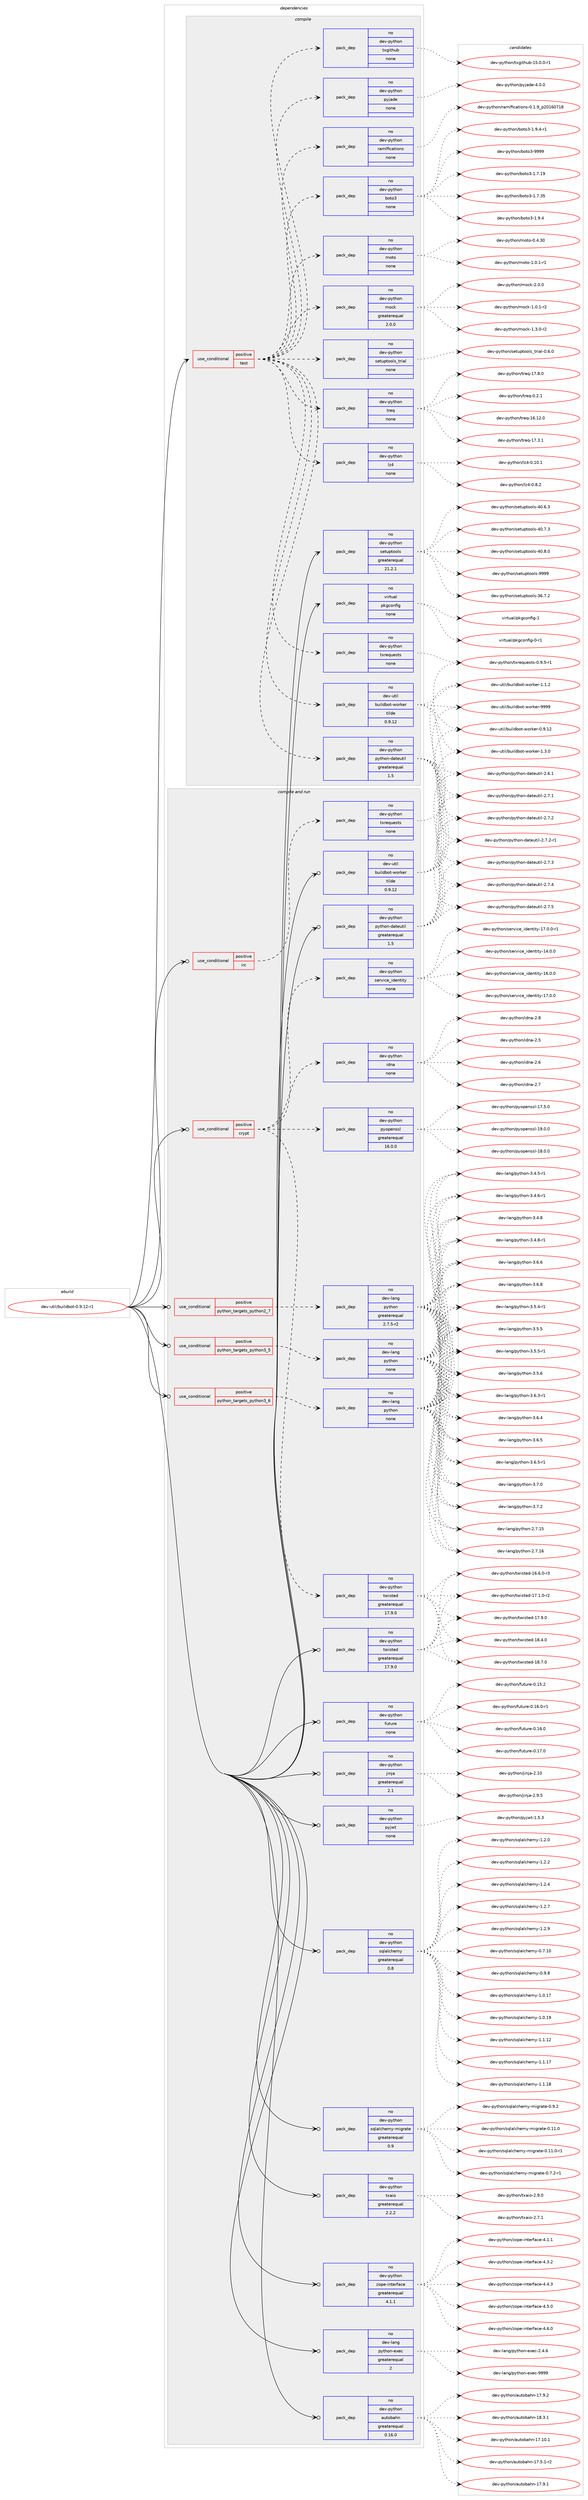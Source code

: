 digraph prolog {

# *************
# Graph options
# *************

newrank=true;
concentrate=true;
compound=true;
graph [rankdir=LR,fontname=Helvetica,fontsize=10,ranksep=1.5];#, ranksep=2.5, nodesep=0.2];
edge  [arrowhead=vee];
node  [fontname=Helvetica,fontsize=10];

# **********
# The ebuild
# **********

subgraph cluster_leftcol {
color=gray;
rank=same;
label=<<i>ebuild</i>>;
id [label="dev-util/buildbot-0.9.12-r1", color=red, width=4, href="../dev-util/buildbot-0.9.12-r1.svg"];
}

# ****************
# The dependencies
# ****************

subgraph cluster_midcol {
color=gray;
label=<<i>dependencies</i>>;
subgraph cluster_compile {
fillcolor="#eeeeee";
style=filled;
label=<<i>compile</i>>;
subgraph cond423229 {
dependency1541292 [label=<<TABLE BORDER="0" CELLBORDER="1" CELLSPACING="0" CELLPADDING="4"><TR><TD ROWSPAN="3" CELLPADDING="10">use_conditional</TD></TR><TR><TD>positive</TD></TR><TR><TD>test</TD></TR></TABLE>>, shape=none, color=red];
subgraph pack1094464 {
dependency1541293 [label=<<TABLE BORDER="0" CELLBORDER="1" CELLSPACING="0" CELLPADDING="4" WIDTH="220"><TR><TD ROWSPAN="6" CELLPADDING="30">pack_dep</TD></TR><TR><TD WIDTH="110">no</TD></TR><TR><TD>dev-python</TD></TR><TR><TD>python-dateutil</TD></TR><TR><TD>greaterequal</TD></TR><TR><TD>1.5</TD></TR></TABLE>>, shape=none, color=blue];
}
dependency1541292:e -> dependency1541293:w [weight=20,style="dashed",arrowhead="vee"];
subgraph pack1094465 {
dependency1541294 [label=<<TABLE BORDER="0" CELLBORDER="1" CELLSPACING="0" CELLPADDING="4" WIDTH="220"><TR><TD ROWSPAN="6" CELLPADDING="30">pack_dep</TD></TR><TR><TD WIDTH="110">no</TD></TR><TR><TD>dev-python</TD></TR><TR><TD>mock</TD></TR><TR><TD>greaterequal</TD></TR><TR><TD>2.0.0</TD></TR></TABLE>>, shape=none, color=blue];
}
dependency1541292:e -> dependency1541294:w [weight=20,style="dashed",arrowhead="vee"];
subgraph pack1094466 {
dependency1541295 [label=<<TABLE BORDER="0" CELLBORDER="1" CELLSPACING="0" CELLPADDING="4" WIDTH="220"><TR><TD ROWSPAN="6" CELLPADDING="30">pack_dep</TD></TR><TR><TD WIDTH="110">no</TD></TR><TR><TD>dev-python</TD></TR><TR><TD>moto</TD></TR><TR><TD>none</TD></TR><TR><TD></TD></TR></TABLE>>, shape=none, color=blue];
}
dependency1541292:e -> dependency1541295:w [weight=20,style="dashed",arrowhead="vee"];
subgraph pack1094467 {
dependency1541296 [label=<<TABLE BORDER="0" CELLBORDER="1" CELLSPACING="0" CELLPADDING="4" WIDTH="220"><TR><TD ROWSPAN="6" CELLPADDING="30">pack_dep</TD></TR><TR><TD WIDTH="110">no</TD></TR><TR><TD>dev-python</TD></TR><TR><TD>boto3</TD></TR><TR><TD>none</TD></TR><TR><TD></TD></TR></TABLE>>, shape=none, color=blue];
}
dependency1541292:e -> dependency1541296:w [weight=20,style="dashed",arrowhead="vee"];
subgraph pack1094468 {
dependency1541297 [label=<<TABLE BORDER="0" CELLBORDER="1" CELLSPACING="0" CELLPADDING="4" WIDTH="220"><TR><TD ROWSPAN="6" CELLPADDING="30">pack_dep</TD></TR><TR><TD WIDTH="110">no</TD></TR><TR><TD>dev-python</TD></TR><TR><TD>ramlfications</TD></TR><TR><TD>none</TD></TR><TR><TD></TD></TR></TABLE>>, shape=none, color=blue];
}
dependency1541292:e -> dependency1541297:w [weight=20,style="dashed",arrowhead="vee"];
subgraph pack1094469 {
dependency1541298 [label=<<TABLE BORDER="0" CELLBORDER="1" CELLSPACING="0" CELLPADDING="4" WIDTH="220"><TR><TD ROWSPAN="6" CELLPADDING="30">pack_dep</TD></TR><TR><TD WIDTH="110">no</TD></TR><TR><TD>dev-python</TD></TR><TR><TD>pyjade</TD></TR><TR><TD>none</TD></TR><TR><TD></TD></TR></TABLE>>, shape=none, color=blue];
}
dependency1541292:e -> dependency1541298:w [weight=20,style="dashed",arrowhead="vee"];
subgraph pack1094470 {
dependency1541299 [label=<<TABLE BORDER="0" CELLBORDER="1" CELLSPACING="0" CELLPADDING="4" WIDTH="220"><TR><TD ROWSPAN="6" CELLPADDING="30">pack_dep</TD></TR><TR><TD WIDTH="110">no</TD></TR><TR><TD>dev-python</TD></TR><TR><TD>txgithub</TD></TR><TR><TD>none</TD></TR><TR><TD></TD></TR></TABLE>>, shape=none, color=blue];
}
dependency1541292:e -> dependency1541299:w [weight=20,style="dashed",arrowhead="vee"];
subgraph pack1094471 {
dependency1541300 [label=<<TABLE BORDER="0" CELLBORDER="1" CELLSPACING="0" CELLPADDING="4" WIDTH="220"><TR><TD ROWSPAN="6" CELLPADDING="30">pack_dep</TD></TR><TR><TD WIDTH="110">no</TD></TR><TR><TD>dev-python</TD></TR><TR><TD>txrequests</TD></TR><TR><TD>none</TD></TR><TR><TD></TD></TR></TABLE>>, shape=none, color=blue];
}
dependency1541292:e -> dependency1541300:w [weight=20,style="dashed",arrowhead="vee"];
subgraph pack1094472 {
dependency1541301 [label=<<TABLE BORDER="0" CELLBORDER="1" CELLSPACING="0" CELLPADDING="4" WIDTH="220"><TR><TD ROWSPAN="6" CELLPADDING="30">pack_dep</TD></TR><TR><TD WIDTH="110">no</TD></TR><TR><TD>dev-python</TD></TR><TR><TD>lz4</TD></TR><TR><TD>none</TD></TR><TR><TD></TD></TR></TABLE>>, shape=none, color=blue];
}
dependency1541292:e -> dependency1541301:w [weight=20,style="dashed",arrowhead="vee"];
subgraph pack1094473 {
dependency1541302 [label=<<TABLE BORDER="0" CELLBORDER="1" CELLSPACING="0" CELLPADDING="4" WIDTH="220"><TR><TD ROWSPAN="6" CELLPADDING="30">pack_dep</TD></TR><TR><TD WIDTH="110">no</TD></TR><TR><TD>dev-python</TD></TR><TR><TD>treq</TD></TR><TR><TD>none</TD></TR><TR><TD></TD></TR></TABLE>>, shape=none, color=blue];
}
dependency1541292:e -> dependency1541302:w [weight=20,style="dashed",arrowhead="vee"];
subgraph pack1094474 {
dependency1541303 [label=<<TABLE BORDER="0" CELLBORDER="1" CELLSPACING="0" CELLPADDING="4" WIDTH="220"><TR><TD ROWSPAN="6" CELLPADDING="30">pack_dep</TD></TR><TR><TD WIDTH="110">no</TD></TR><TR><TD>dev-python</TD></TR><TR><TD>setuptools_trial</TD></TR><TR><TD>none</TD></TR><TR><TD></TD></TR></TABLE>>, shape=none, color=blue];
}
dependency1541292:e -> dependency1541303:w [weight=20,style="dashed",arrowhead="vee"];
subgraph pack1094475 {
dependency1541304 [label=<<TABLE BORDER="0" CELLBORDER="1" CELLSPACING="0" CELLPADDING="4" WIDTH="220"><TR><TD ROWSPAN="6" CELLPADDING="30">pack_dep</TD></TR><TR><TD WIDTH="110">no</TD></TR><TR><TD>dev-util</TD></TR><TR><TD>buildbot-worker</TD></TR><TR><TD>tilde</TD></TR><TR><TD>0.9.12</TD></TR></TABLE>>, shape=none, color=blue];
}
dependency1541292:e -> dependency1541304:w [weight=20,style="dashed",arrowhead="vee"];
}
id:e -> dependency1541292:w [weight=20,style="solid",arrowhead="vee"];
subgraph pack1094476 {
dependency1541305 [label=<<TABLE BORDER="0" CELLBORDER="1" CELLSPACING="0" CELLPADDING="4" WIDTH="220"><TR><TD ROWSPAN="6" CELLPADDING="30">pack_dep</TD></TR><TR><TD WIDTH="110">no</TD></TR><TR><TD>dev-python</TD></TR><TR><TD>setuptools</TD></TR><TR><TD>greaterequal</TD></TR><TR><TD>21.2.1</TD></TR></TABLE>>, shape=none, color=blue];
}
id:e -> dependency1541305:w [weight=20,style="solid",arrowhead="vee"];
subgraph pack1094477 {
dependency1541306 [label=<<TABLE BORDER="0" CELLBORDER="1" CELLSPACING="0" CELLPADDING="4" WIDTH="220"><TR><TD ROWSPAN="6" CELLPADDING="30">pack_dep</TD></TR><TR><TD WIDTH="110">no</TD></TR><TR><TD>virtual</TD></TR><TR><TD>pkgconfig</TD></TR><TR><TD>none</TD></TR><TR><TD></TD></TR></TABLE>>, shape=none, color=blue];
}
id:e -> dependency1541306:w [weight=20,style="solid",arrowhead="vee"];
}
subgraph cluster_compileandrun {
fillcolor="#eeeeee";
style=filled;
label=<<i>compile and run</i>>;
subgraph cond423230 {
dependency1541307 [label=<<TABLE BORDER="0" CELLBORDER="1" CELLSPACING="0" CELLPADDING="4"><TR><TD ROWSPAN="3" CELLPADDING="10">use_conditional</TD></TR><TR><TD>positive</TD></TR><TR><TD>crypt</TD></TR></TABLE>>, shape=none, color=red];
subgraph pack1094478 {
dependency1541308 [label=<<TABLE BORDER="0" CELLBORDER="1" CELLSPACING="0" CELLPADDING="4" WIDTH="220"><TR><TD ROWSPAN="6" CELLPADDING="30">pack_dep</TD></TR><TR><TD WIDTH="110">no</TD></TR><TR><TD>dev-python</TD></TR><TR><TD>twisted</TD></TR><TR><TD>greaterequal</TD></TR><TR><TD>17.9.0</TD></TR></TABLE>>, shape=none, color=blue];
}
dependency1541307:e -> dependency1541308:w [weight=20,style="dashed",arrowhead="vee"];
subgraph pack1094479 {
dependency1541309 [label=<<TABLE BORDER="0" CELLBORDER="1" CELLSPACING="0" CELLPADDING="4" WIDTH="220"><TR><TD ROWSPAN="6" CELLPADDING="30">pack_dep</TD></TR><TR><TD WIDTH="110">no</TD></TR><TR><TD>dev-python</TD></TR><TR><TD>pyopenssl</TD></TR><TR><TD>greaterequal</TD></TR><TR><TD>16.0.0</TD></TR></TABLE>>, shape=none, color=blue];
}
dependency1541307:e -> dependency1541309:w [weight=20,style="dashed",arrowhead="vee"];
subgraph pack1094480 {
dependency1541310 [label=<<TABLE BORDER="0" CELLBORDER="1" CELLSPACING="0" CELLPADDING="4" WIDTH="220"><TR><TD ROWSPAN="6" CELLPADDING="30">pack_dep</TD></TR><TR><TD WIDTH="110">no</TD></TR><TR><TD>dev-python</TD></TR><TR><TD>idna</TD></TR><TR><TD>none</TD></TR><TR><TD></TD></TR></TABLE>>, shape=none, color=blue];
}
dependency1541307:e -> dependency1541310:w [weight=20,style="dashed",arrowhead="vee"];
subgraph pack1094481 {
dependency1541311 [label=<<TABLE BORDER="0" CELLBORDER="1" CELLSPACING="0" CELLPADDING="4" WIDTH="220"><TR><TD ROWSPAN="6" CELLPADDING="30">pack_dep</TD></TR><TR><TD WIDTH="110">no</TD></TR><TR><TD>dev-python</TD></TR><TR><TD>service_identity</TD></TR><TR><TD>none</TD></TR><TR><TD></TD></TR></TABLE>>, shape=none, color=blue];
}
dependency1541307:e -> dependency1541311:w [weight=20,style="dashed",arrowhead="vee"];
}
id:e -> dependency1541307:w [weight=20,style="solid",arrowhead="odotvee"];
subgraph cond423231 {
dependency1541312 [label=<<TABLE BORDER="0" CELLBORDER="1" CELLSPACING="0" CELLPADDING="4"><TR><TD ROWSPAN="3" CELLPADDING="10">use_conditional</TD></TR><TR><TD>positive</TD></TR><TR><TD>irc</TD></TR></TABLE>>, shape=none, color=red];
subgraph pack1094482 {
dependency1541313 [label=<<TABLE BORDER="0" CELLBORDER="1" CELLSPACING="0" CELLPADDING="4" WIDTH="220"><TR><TD ROWSPAN="6" CELLPADDING="30">pack_dep</TD></TR><TR><TD WIDTH="110">no</TD></TR><TR><TD>dev-python</TD></TR><TR><TD>txrequests</TD></TR><TR><TD>none</TD></TR><TR><TD></TD></TR></TABLE>>, shape=none, color=blue];
}
dependency1541312:e -> dependency1541313:w [weight=20,style="dashed",arrowhead="vee"];
}
id:e -> dependency1541312:w [weight=20,style="solid",arrowhead="odotvee"];
subgraph cond423232 {
dependency1541314 [label=<<TABLE BORDER="0" CELLBORDER="1" CELLSPACING="0" CELLPADDING="4"><TR><TD ROWSPAN="3" CELLPADDING="10">use_conditional</TD></TR><TR><TD>positive</TD></TR><TR><TD>python_targets_python2_7</TD></TR></TABLE>>, shape=none, color=red];
subgraph pack1094483 {
dependency1541315 [label=<<TABLE BORDER="0" CELLBORDER="1" CELLSPACING="0" CELLPADDING="4" WIDTH="220"><TR><TD ROWSPAN="6" CELLPADDING="30">pack_dep</TD></TR><TR><TD WIDTH="110">no</TD></TR><TR><TD>dev-lang</TD></TR><TR><TD>python</TD></TR><TR><TD>greaterequal</TD></TR><TR><TD>2.7.5-r2</TD></TR></TABLE>>, shape=none, color=blue];
}
dependency1541314:e -> dependency1541315:w [weight=20,style="dashed",arrowhead="vee"];
}
id:e -> dependency1541314:w [weight=20,style="solid",arrowhead="odotvee"];
subgraph cond423233 {
dependency1541316 [label=<<TABLE BORDER="0" CELLBORDER="1" CELLSPACING="0" CELLPADDING="4"><TR><TD ROWSPAN="3" CELLPADDING="10">use_conditional</TD></TR><TR><TD>positive</TD></TR><TR><TD>python_targets_python3_5</TD></TR></TABLE>>, shape=none, color=red];
subgraph pack1094484 {
dependency1541317 [label=<<TABLE BORDER="0" CELLBORDER="1" CELLSPACING="0" CELLPADDING="4" WIDTH="220"><TR><TD ROWSPAN="6" CELLPADDING="30">pack_dep</TD></TR><TR><TD WIDTH="110">no</TD></TR><TR><TD>dev-lang</TD></TR><TR><TD>python</TD></TR><TR><TD>none</TD></TR><TR><TD></TD></TR></TABLE>>, shape=none, color=blue];
}
dependency1541316:e -> dependency1541317:w [weight=20,style="dashed",arrowhead="vee"];
}
id:e -> dependency1541316:w [weight=20,style="solid",arrowhead="odotvee"];
subgraph cond423234 {
dependency1541318 [label=<<TABLE BORDER="0" CELLBORDER="1" CELLSPACING="0" CELLPADDING="4"><TR><TD ROWSPAN="3" CELLPADDING="10">use_conditional</TD></TR><TR><TD>positive</TD></TR><TR><TD>python_targets_python3_6</TD></TR></TABLE>>, shape=none, color=red];
subgraph pack1094485 {
dependency1541319 [label=<<TABLE BORDER="0" CELLBORDER="1" CELLSPACING="0" CELLPADDING="4" WIDTH="220"><TR><TD ROWSPAN="6" CELLPADDING="30">pack_dep</TD></TR><TR><TD WIDTH="110">no</TD></TR><TR><TD>dev-lang</TD></TR><TR><TD>python</TD></TR><TR><TD>none</TD></TR><TR><TD></TD></TR></TABLE>>, shape=none, color=blue];
}
dependency1541318:e -> dependency1541319:w [weight=20,style="dashed",arrowhead="vee"];
}
id:e -> dependency1541318:w [weight=20,style="solid",arrowhead="odotvee"];
subgraph pack1094486 {
dependency1541320 [label=<<TABLE BORDER="0" CELLBORDER="1" CELLSPACING="0" CELLPADDING="4" WIDTH="220"><TR><TD ROWSPAN="6" CELLPADDING="30">pack_dep</TD></TR><TR><TD WIDTH="110">no</TD></TR><TR><TD>dev-lang</TD></TR><TR><TD>python-exec</TD></TR><TR><TD>greaterequal</TD></TR><TR><TD>2</TD></TR></TABLE>>, shape=none, color=blue];
}
id:e -> dependency1541320:w [weight=20,style="solid",arrowhead="odotvee"];
subgraph pack1094487 {
dependency1541321 [label=<<TABLE BORDER="0" CELLBORDER="1" CELLSPACING="0" CELLPADDING="4" WIDTH="220"><TR><TD ROWSPAN="6" CELLPADDING="30">pack_dep</TD></TR><TR><TD WIDTH="110">no</TD></TR><TR><TD>dev-python</TD></TR><TR><TD>autobahn</TD></TR><TR><TD>greaterequal</TD></TR><TR><TD>0.16.0</TD></TR></TABLE>>, shape=none, color=blue];
}
id:e -> dependency1541321:w [weight=20,style="solid",arrowhead="odotvee"];
subgraph pack1094488 {
dependency1541322 [label=<<TABLE BORDER="0" CELLBORDER="1" CELLSPACING="0" CELLPADDING="4" WIDTH="220"><TR><TD ROWSPAN="6" CELLPADDING="30">pack_dep</TD></TR><TR><TD WIDTH="110">no</TD></TR><TR><TD>dev-python</TD></TR><TR><TD>future</TD></TR><TR><TD>none</TD></TR><TR><TD></TD></TR></TABLE>>, shape=none, color=blue];
}
id:e -> dependency1541322:w [weight=20,style="solid",arrowhead="odotvee"];
subgraph pack1094489 {
dependency1541323 [label=<<TABLE BORDER="0" CELLBORDER="1" CELLSPACING="0" CELLPADDING="4" WIDTH="220"><TR><TD ROWSPAN="6" CELLPADDING="30">pack_dep</TD></TR><TR><TD WIDTH="110">no</TD></TR><TR><TD>dev-python</TD></TR><TR><TD>jinja</TD></TR><TR><TD>greaterequal</TD></TR><TR><TD>2.1</TD></TR></TABLE>>, shape=none, color=blue];
}
id:e -> dependency1541323:w [weight=20,style="solid",arrowhead="odotvee"];
subgraph pack1094490 {
dependency1541324 [label=<<TABLE BORDER="0" CELLBORDER="1" CELLSPACING="0" CELLPADDING="4" WIDTH="220"><TR><TD ROWSPAN="6" CELLPADDING="30">pack_dep</TD></TR><TR><TD WIDTH="110">no</TD></TR><TR><TD>dev-python</TD></TR><TR><TD>pyjwt</TD></TR><TR><TD>none</TD></TR><TR><TD></TD></TR></TABLE>>, shape=none, color=blue];
}
id:e -> dependency1541324:w [weight=20,style="solid",arrowhead="odotvee"];
subgraph pack1094491 {
dependency1541325 [label=<<TABLE BORDER="0" CELLBORDER="1" CELLSPACING="0" CELLPADDING="4" WIDTH="220"><TR><TD ROWSPAN="6" CELLPADDING="30">pack_dep</TD></TR><TR><TD WIDTH="110">no</TD></TR><TR><TD>dev-python</TD></TR><TR><TD>python-dateutil</TD></TR><TR><TD>greaterequal</TD></TR><TR><TD>1.5</TD></TR></TABLE>>, shape=none, color=blue];
}
id:e -> dependency1541325:w [weight=20,style="solid",arrowhead="odotvee"];
subgraph pack1094492 {
dependency1541326 [label=<<TABLE BORDER="0" CELLBORDER="1" CELLSPACING="0" CELLPADDING="4" WIDTH="220"><TR><TD ROWSPAN="6" CELLPADDING="30">pack_dep</TD></TR><TR><TD WIDTH="110">no</TD></TR><TR><TD>dev-python</TD></TR><TR><TD>sqlalchemy</TD></TR><TR><TD>greaterequal</TD></TR><TR><TD>0.8</TD></TR></TABLE>>, shape=none, color=blue];
}
id:e -> dependency1541326:w [weight=20,style="solid",arrowhead="odotvee"];
subgraph pack1094493 {
dependency1541327 [label=<<TABLE BORDER="0" CELLBORDER="1" CELLSPACING="0" CELLPADDING="4" WIDTH="220"><TR><TD ROWSPAN="6" CELLPADDING="30">pack_dep</TD></TR><TR><TD WIDTH="110">no</TD></TR><TR><TD>dev-python</TD></TR><TR><TD>sqlalchemy-migrate</TD></TR><TR><TD>greaterequal</TD></TR><TR><TD>0.9</TD></TR></TABLE>>, shape=none, color=blue];
}
id:e -> dependency1541327:w [weight=20,style="solid",arrowhead="odotvee"];
subgraph pack1094494 {
dependency1541328 [label=<<TABLE BORDER="0" CELLBORDER="1" CELLSPACING="0" CELLPADDING="4" WIDTH="220"><TR><TD ROWSPAN="6" CELLPADDING="30">pack_dep</TD></TR><TR><TD WIDTH="110">no</TD></TR><TR><TD>dev-python</TD></TR><TR><TD>twisted</TD></TR><TR><TD>greaterequal</TD></TR><TR><TD>17.9.0</TD></TR></TABLE>>, shape=none, color=blue];
}
id:e -> dependency1541328:w [weight=20,style="solid",arrowhead="odotvee"];
subgraph pack1094495 {
dependency1541329 [label=<<TABLE BORDER="0" CELLBORDER="1" CELLSPACING="0" CELLPADDING="4" WIDTH="220"><TR><TD ROWSPAN="6" CELLPADDING="30">pack_dep</TD></TR><TR><TD WIDTH="110">no</TD></TR><TR><TD>dev-python</TD></TR><TR><TD>txaio</TD></TR><TR><TD>greaterequal</TD></TR><TR><TD>2.2.2</TD></TR></TABLE>>, shape=none, color=blue];
}
id:e -> dependency1541329:w [weight=20,style="solid",arrowhead="odotvee"];
subgraph pack1094496 {
dependency1541330 [label=<<TABLE BORDER="0" CELLBORDER="1" CELLSPACING="0" CELLPADDING="4" WIDTH="220"><TR><TD ROWSPAN="6" CELLPADDING="30">pack_dep</TD></TR><TR><TD WIDTH="110">no</TD></TR><TR><TD>dev-python</TD></TR><TR><TD>zope-interface</TD></TR><TR><TD>greaterequal</TD></TR><TR><TD>4.1.1</TD></TR></TABLE>>, shape=none, color=blue];
}
id:e -> dependency1541330:w [weight=20,style="solid",arrowhead="odotvee"];
subgraph pack1094497 {
dependency1541331 [label=<<TABLE BORDER="0" CELLBORDER="1" CELLSPACING="0" CELLPADDING="4" WIDTH="220"><TR><TD ROWSPAN="6" CELLPADDING="30">pack_dep</TD></TR><TR><TD WIDTH="110">no</TD></TR><TR><TD>dev-util</TD></TR><TR><TD>buildbot-worker</TD></TR><TR><TD>tilde</TD></TR><TR><TD>0.9.12</TD></TR></TABLE>>, shape=none, color=blue];
}
id:e -> dependency1541331:w [weight=20,style="solid",arrowhead="odotvee"];
}
subgraph cluster_run {
fillcolor="#eeeeee";
style=filled;
label=<<i>run</i>>;
}
}

# **************
# The candidates
# **************

subgraph cluster_choices {
rank=same;
color=gray;
label=<<i>candidates</i>>;

subgraph choice1094464 {
color=black;
nodesep=1;
choice10010111845112121116104111110471121211161041111104510097116101117116105108455046544649 [label="dev-python/python-dateutil-2.6.1", color=red, width=4,href="../dev-python/python-dateutil-2.6.1.svg"];
choice10010111845112121116104111110471121211161041111104510097116101117116105108455046554649 [label="dev-python/python-dateutil-2.7.1", color=red, width=4,href="../dev-python/python-dateutil-2.7.1.svg"];
choice10010111845112121116104111110471121211161041111104510097116101117116105108455046554650 [label="dev-python/python-dateutil-2.7.2", color=red, width=4,href="../dev-python/python-dateutil-2.7.2.svg"];
choice100101118451121211161041111104711212111610411111045100971161011171161051084550465546504511449 [label="dev-python/python-dateutil-2.7.2-r1", color=red, width=4,href="../dev-python/python-dateutil-2.7.2-r1.svg"];
choice10010111845112121116104111110471121211161041111104510097116101117116105108455046554651 [label="dev-python/python-dateutil-2.7.3", color=red, width=4,href="../dev-python/python-dateutil-2.7.3.svg"];
choice10010111845112121116104111110471121211161041111104510097116101117116105108455046554652 [label="dev-python/python-dateutil-2.7.4", color=red, width=4,href="../dev-python/python-dateutil-2.7.4.svg"];
choice10010111845112121116104111110471121211161041111104510097116101117116105108455046554653 [label="dev-python/python-dateutil-2.7.5", color=red, width=4,href="../dev-python/python-dateutil-2.7.5.svg"];
dependency1541293:e -> choice10010111845112121116104111110471121211161041111104510097116101117116105108455046544649:w [style=dotted,weight="100"];
dependency1541293:e -> choice10010111845112121116104111110471121211161041111104510097116101117116105108455046554649:w [style=dotted,weight="100"];
dependency1541293:e -> choice10010111845112121116104111110471121211161041111104510097116101117116105108455046554650:w [style=dotted,weight="100"];
dependency1541293:e -> choice100101118451121211161041111104711212111610411111045100971161011171161051084550465546504511449:w [style=dotted,weight="100"];
dependency1541293:e -> choice10010111845112121116104111110471121211161041111104510097116101117116105108455046554651:w [style=dotted,weight="100"];
dependency1541293:e -> choice10010111845112121116104111110471121211161041111104510097116101117116105108455046554652:w [style=dotted,weight="100"];
dependency1541293:e -> choice10010111845112121116104111110471121211161041111104510097116101117116105108455046554653:w [style=dotted,weight="100"];
}
subgraph choice1094465 {
color=black;
nodesep=1;
choice1001011184511212111610411111047109111991074549464846494511450 [label="dev-python/mock-1.0.1-r2", color=red, width=4,href="../dev-python/mock-1.0.1-r2.svg"];
choice1001011184511212111610411111047109111991074549465146484511450 [label="dev-python/mock-1.3.0-r2", color=red, width=4,href="../dev-python/mock-1.3.0-r2.svg"];
choice100101118451121211161041111104710911199107455046484648 [label="dev-python/mock-2.0.0", color=red, width=4,href="../dev-python/mock-2.0.0.svg"];
dependency1541294:e -> choice1001011184511212111610411111047109111991074549464846494511450:w [style=dotted,weight="100"];
dependency1541294:e -> choice1001011184511212111610411111047109111991074549465146484511450:w [style=dotted,weight="100"];
dependency1541294:e -> choice100101118451121211161041111104710911199107455046484648:w [style=dotted,weight="100"];
}
subgraph choice1094466 {
color=black;
nodesep=1;
choice100101118451121211161041111104710911111611145484652465148 [label="dev-python/moto-0.4.30", color=red, width=4,href="../dev-python/moto-0.4.30.svg"];
choice10010111845112121116104111110471091111161114549464846494511449 [label="dev-python/moto-1.0.1-r1", color=red, width=4,href="../dev-python/moto-1.0.1-r1.svg"];
dependency1541295:e -> choice100101118451121211161041111104710911111611145484652465148:w [style=dotted,weight="100"];
dependency1541295:e -> choice10010111845112121116104111110471091111161114549464846494511449:w [style=dotted,weight="100"];
}
subgraph choice1094467 {
color=black;
nodesep=1;
choice1001011184511212111610411111047981111161115145494655464957 [label="dev-python/boto3-1.7.19", color=red, width=4,href="../dev-python/boto3-1.7.19.svg"];
choice1001011184511212111610411111047981111161115145494655465153 [label="dev-python/boto3-1.7.35", color=red, width=4,href="../dev-python/boto3-1.7.35.svg"];
choice10010111845112121116104111110479811111611151454946574652 [label="dev-python/boto3-1.9.4", color=red, width=4,href="../dev-python/boto3-1.9.4.svg"];
choice100101118451121211161041111104798111116111514549465746524511449 [label="dev-python/boto3-1.9.4-r1", color=red, width=4,href="../dev-python/boto3-1.9.4-r1.svg"];
choice100101118451121211161041111104798111116111514557575757 [label="dev-python/boto3-9999", color=red, width=4,href="../dev-python/boto3-9999.svg"];
dependency1541296:e -> choice1001011184511212111610411111047981111161115145494655464957:w [style=dotted,weight="100"];
dependency1541296:e -> choice1001011184511212111610411111047981111161115145494655465153:w [style=dotted,weight="100"];
dependency1541296:e -> choice10010111845112121116104111110479811111611151454946574652:w [style=dotted,weight="100"];
dependency1541296:e -> choice100101118451121211161041111104798111116111514549465746524511449:w [style=dotted,weight="100"];
dependency1541296:e -> choice100101118451121211161041111104798111116111514557575757:w [style=dotted,weight="100"];
}
subgraph choice1094468 {
color=black;
nodesep=1;
choice1001011184511212111610411111047114971091081021059997116105111110115454846494657951125048495448554956 [label="dev-python/ramlfications-0.1.9_p20160718", color=red, width=4,href="../dev-python/ramlfications-0.1.9_p20160718.svg"];
dependency1541297:e -> choice1001011184511212111610411111047114971091081021059997116105111110115454846494657951125048495448554956:w [style=dotted,weight="100"];
}
subgraph choice1094469 {
color=black;
nodesep=1;
choice100101118451121211161041111104711212110697100101455246484648 [label="dev-python/pyjade-4.0.0", color=red, width=4,href="../dev-python/pyjade-4.0.0.svg"];
dependency1541298:e -> choice100101118451121211161041111104711212110697100101455246484648:w [style=dotted,weight="100"];
}
subgraph choice1094470 {
color=black;
nodesep=1;
choice100101118451121211161041111104711612010310511610411798454953464846484511449 [label="dev-python/txgithub-15.0.0-r1", color=red, width=4,href="../dev-python/txgithub-15.0.0-r1.svg"];
dependency1541299:e -> choice100101118451121211161041111104711612010310511610411798454953464846484511449:w [style=dotted,weight="100"];
}
subgraph choice1094471 {
color=black;
nodesep=1;
choice10010111845112121116104111110471161201141011131171011151161154548465746534511449 [label="dev-python/txrequests-0.9.5-r1", color=red, width=4,href="../dev-python/txrequests-0.9.5-r1.svg"];
dependency1541300:e -> choice10010111845112121116104111110471161201141011131171011151161154548465746534511449:w [style=dotted,weight="100"];
}
subgraph choice1094472 {
color=black;
nodesep=1;
choice10010111845112121116104111110471081225245484649484649 [label="dev-python/lz4-0.10.1", color=red, width=4,href="../dev-python/lz4-0.10.1.svg"];
choice100101118451121211161041111104710812252454846564650 [label="dev-python/lz4-0.8.2", color=red, width=4,href="../dev-python/lz4-0.8.2.svg"];
dependency1541301:e -> choice10010111845112121116104111110471081225245484649484649:w [style=dotted,weight="100"];
dependency1541301:e -> choice100101118451121211161041111104710812252454846564650:w [style=dotted,weight="100"];
}
subgraph choice1094473 {
color=black;
nodesep=1;
choice1001011184511212111610411111047116114101113454846504649 [label="dev-python/treq-0.2.1", color=red, width=4,href="../dev-python/treq-0.2.1.svg"];
choice10010111845112121116104111110471161141011134549544649504648 [label="dev-python/treq-16.12.0", color=red, width=4,href="../dev-python/treq-16.12.0.svg"];
choice100101118451121211161041111104711611410111345495546514649 [label="dev-python/treq-17.3.1", color=red, width=4,href="../dev-python/treq-17.3.1.svg"];
choice100101118451121211161041111104711611410111345495546564648 [label="dev-python/treq-17.8.0", color=red, width=4,href="../dev-python/treq-17.8.0.svg"];
dependency1541302:e -> choice1001011184511212111610411111047116114101113454846504649:w [style=dotted,weight="100"];
dependency1541302:e -> choice10010111845112121116104111110471161141011134549544649504648:w [style=dotted,weight="100"];
dependency1541302:e -> choice100101118451121211161041111104711611410111345495546514649:w [style=dotted,weight="100"];
dependency1541302:e -> choice100101118451121211161041111104711611410111345495546564648:w [style=dotted,weight="100"];
}
subgraph choice1094474 {
color=black;
nodesep=1;
choice10010111845112121116104111110471151011161171121161111111081159511611410597108454846544648 [label="dev-python/setuptools_trial-0.6.0", color=red, width=4,href="../dev-python/setuptools_trial-0.6.0.svg"];
dependency1541303:e -> choice10010111845112121116104111110471151011161171121161111111081159511611410597108454846544648:w [style=dotted,weight="100"];
}
subgraph choice1094475 {
color=black;
nodesep=1;
choice100101118451171161051084798117105108100981111164511911111410710111445484657464950 [label="dev-util/buildbot-worker-0.9.12", color=red, width=4,href="../dev-util/buildbot-worker-0.9.12.svg"];
choice1001011184511711610510847981171051081009811111645119111114107101114454946494650 [label="dev-util/buildbot-worker-1.1.2", color=red, width=4,href="../dev-util/buildbot-worker-1.1.2.svg"];
choice1001011184511711610510847981171051081009811111645119111114107101114454946514648 [label="dev-util/buildbot-worker-1.3.0", color=red, width=4,href="../dev-util/buildbot-worker-1.3.0.svg"];
choice10010111845117116105108479811710510810098111116451191111141071011144557575757 [label="dev-util/buildbot-worker-9999", color=red, width=4,href="../dev-util/buildbot-worker-9999.svg"];
dependency1541304:e -> choice100101118451171161051084798117105108100981111164511911111410710111445484657464950:w [style=dotted,weight="100"];
dependency1541304:e -> choice1001011184511711610510847981171051081009811111645119111114107101114454946494650:w [style=dotted,weight="100"];
dependency1541304:e -> choice1001011184511711610510847981171051081009811111645119111114107101114454946514648:w [style=dotted,weight="100"];
dependency1541304:e -> choice10010111845117116105108479811710510810098111116451191111141071011144557575757:w [style=dotted,weight="100"];
}
subgraph choice1094476 {
color=black;
nodesep=1;
choice100101118451121211161041111104711510111611711211611111110811545515446554650 [label="dev-python/setuptools-36.7.2", color=red, width=4,href="../dev-python/setuptools-36.7.2.svg"];
choice100101118451121211161041111104711510111611711211611111110811545524846544651 [label="dev-python/setuptools-40.6.3", color=red, width=4,href="../dev-python/setuptools-40.6.3.svg"];
choice100101118451121211161041111104711510111611711211611111110811545524846554651 [label="dev-python/setuptools-40.7.3", color=red, width=4,href="../dev-python/setuptools-40.7.3.svg"];
choice100101118451121211161041111104711510111611711211611111110811545524846564648 [label="dev-python/setuptools-40.8.0", color=red, width=4,href="../dev-python/setuptools-40.8.0.svg"];
choice10010111845112121116104111110471151011161171121161111111081154557575757 [label="dev-python/setuptools-9999", color=red, width=4,href="../dev-python/setuptools-9999.svg"];
dependency1541305:e -> choice100101118451121211161041111104711510111611711211611111110811545515446554650:w [style=dotted,weight="100"];
dependency1541305:e -> choice100101118451121211161041111104711510111611711211611111110811545524846544651:w [style=dotted,weight="100"];
dependency1541305:e -> choice100101118451121211161041111104711510111611711211611111110811545524846554651:w [style=dotted,weight="100"];
dependency1541305:e -> choice100101118451121211161041111104711510111611711211611111110811545524846564648:w [style=dotted,weight="100"];
dependency1541305:e -> choice10010111845112121116104111110471151011161171121161111111081154557575757:w [style=dotted,weight="100"];
}
subgraph choice1094477 {
color=black;
nodesep=1;
choice11810511411611797108471121071039911111010210510345484511449 [label="virtual/pkgconfig-0-r1", color=red, width=4,href="../virtual/pkgconfig-0-r1.svg"];
choice1181051141161179710847112107103991111101021051034549 [label="virtual/pkgconfig-1", color=red, width=4,href="../virtual/pkgconfig-1.svg"];
dependency1541306:e -> choice11810511411611797108471121071039911111010210510345484511449:w [style=dotted,weight="100"];
dependency1541306:e -> choice1181051141161179710847112107103991111101021051034549:w [style=dotted,weight="100"];
}
subgraph choice1094478 {
color=black;
nodesep=1;
choice1001011184511212111610411111047116119105115116101100454954465446484511451 [label="dev-python/twisted-16.6.0-r3", color=red, width=4,href="../dev-python/twisted-16.6.0-r3.svg"];
choice1001011184511212111610411111047116119105115116101100454955464946484511450 [label="dev-python/twisted-17.1.0-r2", color=red, width=4,href="../dev-python/twisted-17.1.0-r2.svg"];
choice100101118451121211161041111104711611910511511610110045495546574648 [label="dev-python/twisted-17.9.0", color=red, width=4,href="../dev-python/twisted-17.9.0.svg"];
choice100101118451121211161041111104711611910511511610110045495646524648 [label="dev-python/twisted-18.4.0", color=red, width=4,href="../dev-python/twisted-18.4.0.svg"];
choice100101118451121211161041111104711611910511511610110045495646554648 [label="dev-python/twisted-18.7.0", color=red, width=4,href="../dev-python/twisted-18.7.0.svg"];
dependency1541308:e -> choice1001011184511212111610411111047116119105115116101100454954465446484511451:w [style=dotted,weight="100"];
dependency1541308:e -> choice1001011184511212111610411111047116119105115116101100454955464946484511450:w [style=dotted,weight="100"];
dependency1541308:e -> choice100101118451121211161041111104711611910511511610110045495546574648:w [style=dotted,weight="100"];
dependency1541308:e -> choice100101118451121211161041111104711611910511511610110045495646524648:w [style=dotted,weight="100"];
dependency1541308:e -> choice100101118451121211161041111104711611910511511610110045495646554648:w [style=dotted,weight="100"];
}
subgraph choice1094479 {
color=black;
nodesep=1;
choice100101118451121211161041111104711212111111210111011511510845495546534648 [label="dev-python/pyopenssl-17.5.0", color=red, width=4,href="../dev-python/pyopenssl-17.5.0.svg"];
choice100101118451121211161041111104711212111111210111011511510845495646484648 [label="dev-python/pyopenssl-18.0.0", color=red, width=4,href="../dev-python/pyopenssl-18.0.0.svg"];
choice100101118451121211161041111104711212111111210111011511510845495746484648 [label="dev-python/pyopenssl-19.0.0", color=red, width=4,href="../dev-python/pyopenssl-19.0.0.svg"];
dependency1541309:e -> choice100101118451121211161041111104711212111111210111011511510845495546534648:w [style=dotted,weight="100"];
dependency1541309:e -> choice100101118451121211161041111104711212111111210111011511510845495646484648:w [style=dotted,weight="100"];
dependency1541309:e -> choice100101118451121211161041111104711212111111210111011511510845495746484648:w [style=dotted,weight="100"];
}
subgraph choice1094480 {
color=black;
nodesep=1;
choice10010111845112121116104111110471051001109745504653 [label="dev-python/idna-2.5", color=red, width=4,href="../dev-python/idna-2.5.svg"];
choice10010111845112121116104111110471051001109745504654 [label="dev-python/idna-2.6", color=red, width=4,href="../dev-python/idna-2.6.svg"];
choice10010111845112121116104111110471051001109745504655 [label="dev-python/idna-2.7", color=red, width=4,href="../dev-python/idna-2.7.svg"];
choice10010111845112121116104111110471051001109745504656 [label="dev-python/idna-2.8", color=red, width=4,href="../dev-python/idna-2.8.svg"];
dependency1541310:e -> choice10010111845112121116104111110471051001109745504653:w [style=dotted,weight="100"];
dependency1541310:e -> choice10010111845112121116104111110471051001109745504654:w [style=dotted,weight="100"];
dependency1541310:e -> choice10010111845112121116104111110471051001109745504655:w [style=dotted,weight="100"];
dependency1541310:e -> choice10010111845112121116104111110471051001109745504656:w [style=dotted,weight="100"];
}
subgraph choice1094481 {
color=black;
nodesep=1;
choice1001011184511212111610411111047115101114118105991019510510010111011610511612145495246484648 [label="dev-python/service_identity-14.0.0", color=red, width=4,href="../dev-python/service_identity-14.0.0.svg"];
choice1001011184511212111610411111047115101114118105991019510510010111011610511612145495446484648 [label="dev-python/service_identity-16.0.0", color=red, width=4,href="../dev-python/service_identity-16.0.0.svg"];
choice1001011184511212111610411111047115101114118105991019510510010111011610511612145495546484648 [label="dev-python/service_identity-17.0.0", color=red, width=4,href="../dev-python/service_identity-17.0.0.svg"];
choice10010111845112121116104111110471151011141181059910195105100101110116105116121454955464846484511449 [label="dev-python/service_identity-17.0.0-r1", color=red, width=4,href="../dev-python/service_identity-17.0.0-r1.svg"];
dependency1541311:e -> choice1001011184511212111610411111047115101114118105991019510510010111011610511612145495246484648:w [style=dotted,weight="100"];
dependency1541311:e -> choice1001011184511212111610411111047115101114118105991019510510010111011610511612145495446484648:w [style=dotted,weight="100"];
dependency1541311:e -> choice1001011184511212111610411111047115101114118105991019510510010111011610511612145495546484648:w [style=dotted,weight="100"];
dependency1541311:e -> choice10010111845112121116104111110471151011141181059910195105100101110116105116121454955464846484511449:w [style=dotted,weight="100"];
}
subgraph choice1094482 {
color=black;
nodesep=1;
choice10010111845112121116104111110471161201141011131171011151161154548465746534511449 [label="dev-python/txrequests-0.9.5-r1", color=red, width=4,href="../dev-python/txrequests-0.9.5-r1.svg"];
dependency1541313:e -> choice10010111845112121116104111110471161201141011131171011151161154548465746534511449:w [style=dotted,weight="100"];
}
subgraph choice1094483 {
color=black;
nodesep=1;
choice10010111845108971101034711212111610411111045504655464953 [label="dev-lang/python-2.7.15", color=red, width=4,href="../dev-lang/python-2.7.15.svg"];
choice10010111845108971101034711212111610411111045504655464954 [label="dev-lang/python-2.7.16", color=red, width=4,href="../dev-lang/python-2.7.16.svg"];
choice1001011184510897110103471121211161041111104551465246534511449 [label="dev-lang/python-3.4.5-r1", color=red, width=4,href="../dev-lang/python-3.4.5-r1.svg"];
choice1001011184510897110103471121211161041111104551465246544511449 [label="dev-lang/python-3.4.6-r1", color=red, width=4,href="../dev-lang/python-3.4.6-r1.svg"];
choice100101118451089711010347112121116104111110455146524656 [label="dev-lang/python-3.4.8", color=red, width=4,href="../dev-lang/python-3.4.8.svg"];
choice1001011184510897110103471121211161041111104551465246564511449 [label="dev-lang/python-3.4.8-r1", color=red, width=4,href="../dev-lang/python-3.4.8-r1.svg"];
choice1001011184510897110103471121211161041111104551465346524511449 [label="dev-lang/python-3.5.4-r1", color=red, width=4,href="../dev-lang/python-3.5.4-r1.svg"];
choice100101118451089711010347112121116104111110455146534653 [label="dev-lang/python-3.5.5", color=red, width=4,href="../dev-lang/python-3.5.5.svg"];
choice1001011184510897110103471121211161041111104551465346534511449 [label="dev-lang/python-3.5.5-r1", color=red, width=4,href="../dev-lang/python-3.5.5-r1.svg"];
choice100101118451089711010347112121116104111110455146534654 [label="dev-lang/python-3.5.6", color=red, width=4,href="../dev-lang/python-3.5.6.svg"];
choice1001011184510897110103471121211161041111104551465446514511449 [label="dev-lang/python-3.6.3-r1", color=red, width=4,href="../dev-lang/python-3.6.3-r1.svg"];
choice100101118451089711010347112121116104111110455146544652 [label="dev-lang/python-3.6.4", color=red, width=4,href="../dev-lang/python-3.6.4.svg"];
choice100101118451089711010347112121116104111110455146544653 [label="dev-lang/python-3.6.5", color=red, width=4,href="../dev-lang/python-3.6.5.svg"];
choice1001011184510897110103471121211161041111104551465446534511449 [label="dev-lang/python-3.6.5-r1", color=red, width=4,href="../dev-lang/python-3.6.5-r1.svg"];
choice100101118451089711010347112121116104111110455146544654 [label="dev-lang/python-3.6.6", color=red, width=4,href="../dev-lang/python-3.6.6.svg"];
choice100101118451089711010347112121116104111110455146544656 [label="dev-lang/python-3.6.8", color=red, width=4,href="../dev-lang/python-3.6.8.svg"];
choice100101118451089711010347112121116104111110455146554648 [label="dev-lang/python-3.7.0", color=red, width=4,href="../dev-lang/python-3.7.0.svg"];
choice100101118451089711010347112121116104111110455146554650 [label="dev-lang/python-3.7.2", color=red, width=4,href="../dev-lang/python-3.7.2.svg"];
dependency1541315:e -> choice10010111845108971101034711212111610411111045504655464953:w [style=dotted,weight="100"];
dependency1541315:e -> choice10010111845108971101034711212111610411111045504655464954:w [style=dotted,weight="100"];
dependency1541315:e -> choice1001011184510897110103471121211161041111104551465246534511449:w [style=dotted,weight="100"];
dependency1541315:e -> choice1001011184510897110103471121211161041111104551465246544511449:w [style=dotted,weight="100"];
dependency1541315:e -> choice100101118451089711010347112121116104111110455146524656:w [style=dotted,weight="100"];
dependency1541315:e -> choice1001011184510897110103471121211161041111104551465246564511449:w [style=dotted,weight="100"];
dependency1541315:e -> choice1001011184510897110103471121211161041111104551465346524511449:w [style=dotted,weight="100"];
dependency1541315:e -> choice100101118451089711010347112121116104111110455146534653:w [style=dotted,weight="100"];
dependency1541315:e -> choice1001011184510897110103471121211161041111104551465346534511449:w [style=dotted,weight="100"];
dependency1541315:e -> choice100101118451089711010347112121116104111110455146534654:w [style=dotted,weight="100"];
dependency1541315:e -> choice1001011184510897110103471121211161041111104551465446514511449:w [style=dotted,weight="100"];
dependency1541315:e -> choice100101118451089711010347112121116104111110455146544652:w [style=dotted,weight="100"];
dependency1541315:e -> choice100101118451089711010347112121116104111110455146544653:w [style=dotted,weight="100"];
dependency1541315:e -> choice1001011184510897110103471121211161041111104551465446534511449:w [style=dotted,weight="100"];
dependency1541315:e -> choice100101118451089711010347112121116104111110455146544654:w [style=dotted,weight="100"];
dependency1541315:e -> choice100101118451089711010347112121116104111110455146544656:w [style=dotted,weight="100"];
dependency1541315:e -> choice100101118451089711010347112121116104111110455146554648:w [style=dotted,weight="100"];
dependency1541315:e -> choice100101118451089711010347112121116104111110455146554650:w [style=dotted,weight="100"];
}
subgraph choice1094484 {
color=black;
nodesep=1;
choice10010111845108971101034711212111610411111045504655464953 [label="dev-lang/python-2.7.15", color=red, width=4,href="../dev-lang/python-2.7.15.svg"];
choice10010111845108971101034711212111610411111045504655464954 [label="dev-lang/python-2.7.16", color=red, width=4,href="../dev-lang/python-2.7.16.svg"];
choice1001011184510897110103471121211161041111104551465246534511449 [label="dev-lang/python-3.4.5-r1", color=red, width=4,href="../dev-lang/python-3.4.5-r1.svg"];
choice1001011184510897110103471121211161041111104551465246544511449 [label="dev-lang/python-3.4.6-r1", color=red, width=4,href="../dev-lang/python-3.4.6-r1.svg"];
choice100101118451089711010347112121116104111110455146524656 [label="dev-lang/python-3.4.8", color=red, width=4,href="../dev-lang/python-3.4.8.svg"];
choice1001011184510897110103471121211161041111104551465246564511449 [label="dev-lang/python-3.4.8-r1", color=red, width=4,href="../dev-lang/python-3.4.8-r1.svg"];
choice1001011184510897110103471121211161041111104551465346524511449 [label="dev-lang/python-3.5.4-r1", color=red, width=4,href="../dev-lang/python-3.5.4-r1.svg"];
choice100101118451089711010347112121116104111110455146534653 [label="dev-lang/python-3.5.5", color=red, width=4,href="../dev-lang/python-3.5.5.svg"];
choice1001011184510897110103471121211161041111104551465346534511449 [label="dev-lang/python-3.5.5-r1", color=red, width=4,href="../dev-lang/python-3.5.5-r1.svg"];
choice100101118451089711010347112121116104111110455146534654 [label="dev-lang/python-3.5.6", color=red, width=4,href="../dev-lang/python-3.5.6.svg"];
choice1001011184510897110103471121211161041111104551465446514511449 [label="dev-lang/python-3.6.3-r1", color=red, width=4,href="../dev-lang/python-3.6.3-r1.svg"];
choice100101118451089711010347112121116104111110455146544652 [label="dev-lang/python-3.6.4", color=red, width=4,href="../dev-lang/python-3.6.4.svg"];
choice100101118451089711010347112121116104111110455146544653 [label="dev-lang/python-3.6.5", color=red, width=4,href="../dev-lang/python-3.6.5.svg"];
choice1001011184510897110103471121211161041111104551465446534511449 [label="dev-lang/python-3.6.5-r1", color=red, width=4,href="../dev-lang/python-3.6.5-r1.svg"];
choice100101118451089711010347112121116104111110455146544654 [label="dev-lang/python-3.6.6", color=red, width=4,href="../dev-lang/python-3.6.6.svg"];
choice100101118451089711010347112121116104111110455146544656 [label="dev-lang/python-3.6.8", color=red, width=4,href="../dev-lang/python-3.6.8.svg"];
choice100101118451089711010347112121116104111110455146554648 [label="dev-lang/python-3.7.0", color=red, width=4,href="../dev-lang/python-3.7.0.svg"];
choice100101118451089711010347112121116104111110455146554650 [label="dev-lang/python-3.7.2", color=red, width=4,href="../dev-lang/python-3.7.2.svg"];
dependency1541317:e -> choice10010111845108971101034711212111610411111045504655464953:w [style=dotted,weight="100"];
dependency1541317:e -> choice10010111845108971101034711212111610411111045504655464954:w [style=dotted,weight="100"];
dependency1541317:e -> choice1001011184510897110103471121211161041111104551465246534511449:w [style=dotted,weight="100"];
dependency1541317:e -> choice1001011184510897110103471121211161041111104551465246544511449:w [style=dotted,weight="100"];
dependency1541317:e -> choice100101118451089711010347112121116104111110455146524656:w [style=dotted,weight="100"];
dependency1541317:e -> choice1001011184510897110103471121211161041111104551465246564511449:w [style=dotted,weight="100"];
dependency1541317:e -> choice1001011184510897110103471121211161041111104551465346524511449:w [style=dotted,weight="100"];
dependency1541317:e -> choice100101118451089711010347112121116104111110455146534653:w [style=dotted,weight="100"];
dependency1541317:e -> choice1001011184510897110103471121211161041111104551465346534511449:w [style=dotted,weight="100"];
dependency1541317:e -> choice100101118451089711010347112121116104111110455146534654:w [style=dotted,weight="100"];
dependency1541317:e -> choice1001011184510897110103471121211161041111104551465446514511449:w [style=dotted,weight="100"];
dependency1541317:e -> choice100101118451089711010347112121116104111110455146544652:w [style=dotted,weight="100"];
dependency1541317:e -> choice100101118451089711010347112121116104111110455146544653:w [style=dotted,weight="100"];
dependency1541317:e -> choice1001011184510897110103471121211161041111104551465446534511449:w [style=dotted,weight="100"];
dependency1541317:e -> choice100101118451089711010347112121116104111110455146544654:w [style=dotted,weight="100"];
dependency1541317:e -> choice100101118451089711010347112121116104111110455146544656:w [style=dotted,weight="100"];
dependency1541317:e -> choice100101118451089711010347112121116104111110455146554648:w [style=dotted,weight="100"];
dependency1541317:e -> choice100101118451089711010347112121116104111110455146554650:w [style=dotted,weight="100"];
}
subgraph choice1094485 {
color=black;
nodesep=1;
choice10010111845108971101034711212111610411111045504655464953 [label="dev-lang/python-2.7.15", color=red, width=4,href="../dev-lang/python-2.7.15.svg"];
choice10010111845108971101034711212111610411111045504655464954 [label="dev-lang/python-2.7.16", color=red, width=4,href="../dev-lang/python-2.7.16.svg"];
choice1001011184510897110103471121211161041111104551465246534511449 [label="dev-lang/python-3.4.5-r1", color=red, width=4,href="../dev-lang/python-3.4.5-r1.svg"];
choice1001011184510897110103471121211161041111104551465246544511449 [label="dev-lang/python-3.4.6-r1", color=red, width=4,href="../dev-lang/python-3.4.6-r1.svg"];
choice100101118451089711010347112121116104111110455146524656 [label="dev-lang/python-3.4.8", color=red, width=4,href="../dev-lang/python-3.4.8.svg"];
choice1001011184510897110103471121211161041111104551465246564511449 [label="dev-lang/python-3.4.8-r1", color=red, width=4,href="../dev-lang/python-3.4.8-r1.svg"];
choice1001011184510897110103471121211161041111104551465346524511449 [label="dev-lang/python-3.5.4-r1", color=red, width=4,href="../dev-lang/python-3.5.4-r1.svg"];
choice100101118451089711010347112121116104111110455146534653 [label="dev-lang/python-3.5.5", color=red, width=4,href="../dev-lang/python-3.5.5.svg"];
choice1001011184510897110103471121211161041111104551465346534511449 [label="dev-lang/python-3.5.5-r1", color=red, width=4,href="../dev-lang/python-3.5.5-r1.svg"];
choice100101118451089711010347112121116104111110455146534654 [label="dev-lang/python-3.5.6", color=red, width=4,href="../dev-lang/python-3.5.6.svg"];
choice1001011184510897110103471121211161041111104551465446514511449 [label="dev-lang/python-3.6.3-r1", color=red, width=4,href="../dev-lang/python-3.6.3-r1.svg"];
choice100101118451089711010347112121116104111110455146544652 [label="dev-lang/python-3.6.4", color=red, width=4,href="../dev-lang/python-3.6.4.svg"];
choice100101118451089711010347112121116104111110455146544653 [label="dev-lang/python-3.6.5", color=red, width=4,href="../dev-lang/python-3.6.5.svg"];
choice1001011184510897110103471121211161041111104551465446534511449 [label="dev-lang/python-3.6.5-r1", color=red, width=4,href="../dev-lang/python-3.6.5-r1.svg"];
choice100101118451089711010347112121116104111110455146544654 [label="dev-lang/python-3.6.6", color=red, width=4,href="../dev-lang/python-3.6.6.svg"];
choice100101118451089711010347112121116104111110455146544656 [label="dev-lang/python-3.6.8", color=red, width=4,href="../dev-lang/python-3.6.8.svg"];
choice100101118451089711010347112121116104111110455146554648 [label="dev-lang/python-3.7.0", color=red, width=4,href="../dev-lang/python-3.7.0.svg"];
choice100101118451089711010347112121116104111110455146554650 [label="dev-lang/python-3.7.2", color=red, width=4,href="../dev-lang/python-3.7.2.svg"];
dependency1541319:e -> choice10010111845108971101034711212111610411111045504655464953:w [style=dotted,weight="100"];
dependency1541319:e -> choice10010111845108971101034711212111610411111045504655464954:w [style=dotted,weight="100"];
dependency1541319:e -> choice1001011184510897110103471121211161041111104551465246534511449:w [style=dotted,weight="100"];
dependency1541319:e -> choice1001011184510897110103471121211161041111104551465246544511449:w [style=dotted,weight="100"];
dependency1541319:e -> choice100101118451089711010347112121116104111110455146524656:w [style=dotted,weight="100"];
dependency1541319:e -> choice1001011184510897110103471121211161041111104551465246564511449:w [style=dotted,weight="100"];
dependency1541319:e -> choice1001011184510897110103471121211161041111104551465346524511449:w [style=dotted,weight="100"];
dependency1541319:e -> choice100101118451089711010347112121116104111110455146534653:w [style=dotted,weight="100"];
dependency1541319:e -> choice1001011184510897110103471121211161041111104551465346534511449:w [style=dotted,weight="100"];
dependency1541319:e -> choice100101118451089711010347112121116104111110455146534654:w [style=dotted,weight="100"];
dependency1541319:e -> choice1001011184510897110103471121211161041111104551465446514511449:w [style=dotted,weight="100"];
dependency1541319:e -> choice100101118451089711010347112121116104111110455146544652:w [style=dotted,weight="100"];
dependency1541319:e -> choice100101118451089711010347112121116104111110455146544653:w [style=dotted,weight="100"];
dependency1541319:e -> choice1001011184510897110103471121211161041111104551465446534511449:w [style=dotted,weight="100"];
dependency1541319:e -> choice100101118451089711010347112121116104111110455146544654:w [style=dotted,weight="100"];
dependency1541319:e -> choice100101118451089711010347112121116104111110455146544656:w [style=dotted,weight="100"];
dependency1541319:e -> choice100101118451089711010347112121116104111110455146554648:w [style=dotted,weight="100"];
dependency1541319:e -> choice100101118451089711010347112121116104111110455146554650:w [style=dotted,weight="100"];
}
subgraph choice1094486 {
color=black;
nodesep=1;
choice1001011184510897110103471121211161041111104510112010199455046524654 [label="dev-lang/python-exec-2.4.6", color=red, width=4,href="../dev-lang/python-exec-2.4.6.svg"];
choice10010111845108971101034711212111610411111045101120101994557575757 [label="dev-lang/python-exec-9999", color=red, width=4,href="../dev-lang/python-exec-9999.svg"];
dependency1541320:e -> choice1001011184510897110103471121211161041111104510112010199455046524654:w [style=dotted,weight="100"];
dependency1541320:e -> choice10010111845108971101034711212111610411111045101120101994557575757:w [style=dotted,weight="100"];
}
subgraph choice1094487 {
color=black;
nodesep=1;
choice10010111845112121116104111110479711711611198971041104549554649484649 [label="dev-python/autobahn-17.10.1", color=red, width=4,href="../dev-python/autobahn-17.10.1.svg"];
choice1001011184511212111610411111047971171161119897104110454955465346494511450 [label="dev-python/autobahn-17.5.1-r2", color=red, width=4,href="../dev-python/autobahn-17.5.1-r2.svg"];
choice100101118451121211161041111104797117116111989710411045495546574649 [label="dev-python/autobahn-17.9.1", color=red, width=4,href="../dev-python/autobahn-17.9.1.svg"];
choice100101118451121211161041111104797117116111989710411045495546574650 [label="dev-python/autobahn-17.9.2", color=red, width=4,href="../dev-python/autobahn-17.9.2.svg"];
choice100101118451121211161041111104797117116111989710411045495646514649 [label="dev-python/autobahn-18.3.1", color=red, width=4,href="../dev-python/autobahn-18.3.1.svg"];
dependency1541321:e -> choice10010111845112121116104111110479711711611198971041104549554649484649:w [style=dotted,weight="100"];
dependency1541321:e -> choice1001011184511212111610411111047971171161119897104110454955465346494511450:w [style=dotted,weight="100"];
dependency1541321:e -> choice100101118451121211161041111104797117116111989710411045495546574649:w [style=dotted,weight="100"];
dependency1541321:e -> choice100101118451121211161041111104797117116111989710411045495546574650:w [style=dotted,weight="100"];
dependency1541321:e -> choice100101118451121211161041111104797117116111989710411045495646514649:w [style=dotted,weight="100"];
}
subgraph choice1094488 {
color=black;
nodesep=1;
choice100101118451121211161041111104710211711611711410145484649534650 [label="dev-python/future-0.15.2", color=red, width=4,href="../dev-python/future-0.15.2.svg"];
choice100101118451121211161041111104710211711611711410145484649544648 [label="dev-python/future-0.16.0", color=red, width=4,href="../dev-python/future-0.16.0.svg"];
choice1001011184511212111610411111047102117116117114101454846495446484511449 [label="dev-python/future-0.16.0-r1", color=red, width=4,href="../dev-python/future-0.16.0-r1.svg"];
choice100101118451121211161041111104710211711611711410145484649554648 [label="dev-python/future-0.17.0", color=red, width=4,href="../dev-python/future-0.17.0.svg"];
dependency1541322:e -> choice100101118451121211161041111104710211711611711410145484649534650:w [style=dotted,weight="100"];
dependency1541322:e -> choice100101118451121211161041111104710211711611711410145484649544648:w [style=dotted,weight="100"];
dependency1541322:e -> choice1001011184511212111610411111047102117116117114101454846495446484511449:w [style=dotted,weight="100"];
dependency1541322:e -> choice100101118451121211161041111104710211711611711410145484649554648:w [style=dotted,weight="100"];
}
subgraph choice1094489 {
color=black;
nodesep=1;
choice1001011184511212111610411111047106105110106974550464948 [label="dev-python/jinja-2.10", color=red, width=4,href="../dev-python/jinja-2.10.svg"];
choice100101118451121211161041111104710610511010697455046574653 [label="dev-python/jinja-2.9.5", color=red, width=4,href="../dev-python/jinja-2.9.5.svg"];
dependency1541323:e -> choice1001011184511212111610411111047106105110106974550464948:w [style=dotted,weight="100"];
dependency1541323:e -> choice100101118451121211161041111104710610511010697455046574653:w [style=dotted,weight="100"];
}
subgraph choice1094490 {
color=black;
nodesep=1;
choice1001011184511212111610411111047112121106119116454946534651 [label="dev-python/pyjwt-1.5.3", color=red, width=4,href="../dev-python/pyjwt-1.5.3.svg"];
dependency1541324:e -> choice1001011184511212111610411111047112121106119116454946534651:w [style=dotted,weight="100"];
}
subgraph choice1094491 {
color=black;
nodesep=1;
choice10010111845112121116104111110471121211161041111104510097116101117116105108455046544649 [label="dev-python/python-dateutil-2.6.1", color=red, width=4,href="../dev-python/python-dateutil-2.6.1.svg"];
choice10010111845112121116104111110471121211161041111104510097116101117116105108455046554649 [label="dev-python/python-dateutil-2.7.1", color=red, width=4,href="../dev-python/python-dateutil-2.7.1.svg"];
choice10010111845112121116104111110471121211161041111104510097116101117116105108455046554650 [label="dev-python/python-dateutil-2.7.2", color=red, width=4,href="../dev-python/python-dateutil-2.7.2.svg"];
choice100101118451121211161041111104711212111610411111045100971161011171161051084550465546504511449 [label="dev-python/python-dateutil-2.7.2-r1", color=red, width=4,href="../dev-python/python-dateutil-2.7.2-r1.svg"];
choice10010111845112121116104111110471121211161041111104510097116101117116105108455046554651 [label="dev-python/python-dateutil-2.7.3", color=red, width=4,href="../dev-python/python-dateutil-2.7.3.svg"];
choice10010111845112121116104111110471121211161041111104510097116101117116105108455046554652 [label="dev-python/python-dateutil-2.7.4", color=red, width=4,href="../dev-python/python-dateutil-2.7.4.svg"];
choice10010111845112121116104111110471121211161041111104510097116101117116105108455046554653 [label="dev-python/python-dateutil-2.7.5", color=red, width=4,href="../dev-python/python-dateutil-2.7.5.svg"];
dependency1541325:e -> choice10010111845112121116104111110471121211161041111104510097116101117116105108455046544649:w [style=dotted,weight="100"];
dependency1541325:e -> choice10010111845112121116104111110471121211161041111104510097116101117116105108455046554649:w [style=dotted,weight="100"];
dependency1541325:e -> choice10010111845112121116104111110471121211161041111104510097116101117116105108455046554650:w [style=dotted,weight="100"];
dependency1541325:e -> choice100101118451121211161041111104711212111610411111045100971161011171161051084550465546504511449:w [style=dotted,weight="100"];
dependency1541325:e -> choice10010111845112121116104111110471121211161041111104510097116101117116105108455046554651:w [style=dotted,weight="100"];
dependency1541325:e -> choice10010111845112121116104111110471121211161041111104510097116101117116105108455046554652:w [style=dotted,weight="100"];
dependency1541325:e -> choice10010111845112121116104111110471121211161041111104510097116101117116105108455046554653:w [style=dotted,weight="100"];
}
subgraph choice1094492 {
color=black;
nodesep=1;
choice1001011184511212111610411111047115113108971089910410110912145484655464948 [label="dev-python/sqlalchemy-0.7.10", color=red, width=4,href="../dev-python/sqlalchemy-0.7.10.svg"];
choice10010111845112121116104111110471151131089710899104101109121454846574656 [label="dev-python/sqlalchemy-0.9.8", color=red, width=4,href="../dev-python/sqlalchemy-0.9.8.svg"];
choice1001011184511212111610411111047115113108971089910410110912145494648464955 [label="dev-python/sqlalchemy-1.0.17", color=red, width=4,href="../dev-python/sqlalchemy-1.0.17.svg"];
choice1001011184511212111610411111047115113108971089910410110912145494648464957 [label="dev-python/sqlalchemy-1.0.19", color=red, width=4,href="../dev-python/sqlalchemy-1.0.19.svg"];
choice1001011184511212111610411111047115113108971089910410110912145494649464950 [label="dev-python/sqlalchemy-1.1.12", color=red, width=4,href="../dev-python/sqlalchemy-1.1.12.svg"];
choice1001011184511212111610411111047115113108971089910410110912145494649464955 [label="dev-python/sqlalchemy-1.1.17", color=red, width=4,href="../dev-python/sqlalchemy-1.1.17.svg"];
choice1001011184511212111610411111047115113108971089910410110912145494649464956 [label="dev-python/sqlalchemy-1.1.18", color=red, width=4,href="../dev-python/sqlalchemy-1.1.18.svg"];
choice10010111845112121116104111110471151131089710899104101109121454946504648 [label="dev-python/sqlalchemy-1.2.0", color=red, width=4,href="../dev-python/sqlalchemy-1.2.0.svg"];
choice10010111845112121116104111110471151131089710899104101109121454946504650 [label="dev-python/sqlalchemy-1.2.2", color=red, width=4,href="../dev-python/sqlalchemy-1.2.2.svg"];
choice10010111845112121116104111110471151131089710899104101109121454946504652 [label="dev-python/sqlalchemy-1.2.4", color=red, width=4,href="../dev-python/sqlalchemy-1.2.4.svg"];
choice10010111845112121116104111110471151131089710899104101109121454946504655 [label="dev-python/sqlalchemy-1.2.7", color=red, width=4,href="../dev-python/sqlalchemy-1.2.7.svg"];
choice10010111845112121116104111110471151131089710899104101109121454946504657 [label="dev-python/sqlalchemy-1.2.9", color=red, width=4,href="../dev-python/sqlalchemy-1.2.9.svg"];
dependency1541326:e -> choice1001011184511212111610411111047115113108971089910410110912145484655464948:w [style=dotted,weight="100"];
dependency1541326:e -> choice10010111845112121116104111110471151131089710899104101109121454846574656:w [style=dotted,weight="100"];
dependency1541326:e -> choice1001011184511212111610411111047115113108971089910410110912145494648464955:w [style=dotted,weight="100"];
dependency1541326:e -> choice1001011184511212111610411111047115113108971089910410110912145494648464957:w [style=dotted,weight="100"];
dependency1541326:e -> choice1001011184511212111610411111047115113108971089910410110912145494649464950:w [style=dotted,weight="100"];
dependency1541326:e -> choice1001011184511212111610411111047115113108971089910410110912145494649464955:w [style=dotted,weight="100"];
dependency1541326:e -> choice1001011184511212111610411111047115113108971089910410110912145494649464956:w [style=dotted,weight="100"];
dependency1541326:e -> choice10010111845112121116104111110471151131089710899104101109121454946504648:w [style=dotted,weight="100"];
dependency1541326:e -> choice10010111845112121116104111110471151131089710899104101109121454946504650:w [style=dotted,weight="100"];
dependency1541326:e -> choice10010111845112121116104111110471151131089710899104101109121454946504652:w [style=dotted,weight="100"];
dependency1541326:e -> choice10010111845112121116104111110471151131089710899104101109121454946504655:w [style=dotted,weight="100"];
dependency1541326:e -> choice10010111845112121116104111110471151131089710899104101109121454946504657:w [style=dotted,weight="100"];
}
subgraph choice1094493 {
color=black;
nodesep=1;
choice10010111845112121116104111110471151131089710899104101109121451091051031149711610145484649494648 [label="dev-python/sqlalchemy-migrate-0.11.0", color=red, width=4,href="../dev-python/sqlalchemy-migrate-0.11.0.svg"];
choice100101118451121211161041111104711511310897108991041011091214510910510311497116101454846494946484511449 [label="dev-python/sqlalchemy-migrate-0.11.0-r1", color=red, width=4,href="../dev-python/sqlalchemy-migrate-0.11.0-r1.svg"];
choice1001011184511212111610411111047115113108971089910410110912145109105103114971161014548465546504511449 [label="dev-python/sqlalchemy-migrate-0.7.2-r1", color=red, width=4,href="../dev-python/sqlalchemy-migrate-0.7.2-r1.svg"];
choice100101118451121211161041111104711511310897108991041011091214510910510311497116101454846574650 [label="dev-python/sqlalchemy-migrate-0.9.2", color=red, width=4,href="../dev-python/sqlalchemy-migrate-0.9.2.svg"];
dependency1541327:e -> choice10010111845112121116104111110471151131089710899104101109121451091051031149711610145484649494648:w [style=dotted,weight="100"];
dependency1541327:e -> choice100101118451121211161041111104711511310897108991041011091214510910510311497116101454846494946484511449:w [style=dotted,weight="100"];
dependency1541327:e -> choice1001011184511212111610411111047115113108971089910410110912145109105103114971161014548465546504511449:w [style=dotted,weight="100"];
dependency1541327:e -> choice100101118451121211161041111104711511310897108991041011091214510910510311497116101454846574650:w [style=dotted,weight="100"];
}
subgraph choice1094494 {
color=black;
nodesep=1;
choice1001011184511212111610411111047116119105115116101100454954465446484511451 [label="dev-python/twisted-16.6.0-r3", color=red, width=4,href="../dev-python/twisted-16.6.0-r3.svg"];
choice1001011184511212111610411111047116119105115116101100454955464946484511450 [label="dev-python/twisted-17.1.0-r2", color=red, width=4,href="../dev-python/twisted-17.1.0-r2.svg"];
choice100101118451121211161041111104711611910511511610110045495546574648 [label="dev-python/twisted-17.9.0", color=red, width=4,href="../dev-python/twisted-17.9.0.svg"];
choice100101118451121211161041111104711611910511511610110045495646524648 [label="dev-python/twisted-18.4.0", color=red, width=4,href="../dev-python/twisted-18.4.0.svg"];
choice100101118451121211161041111104711611910511511610110045495646554648 [label="dev-python/twisted-18.7.0", color=red, width=4,href="../dev-python/twisted-18.7.0.svg"];
dependency1541328:e -> choice1001011184511212111610411111047116119105115116101100454954465446484511451:w [style=dotted,weight="100"];
dependency1541328:e -> choice1001011184511212111610411111047116119105115116101100454955464946484511450:w [style=dotted,weight="100"];
dependency1541328:e -> choice100101118451121211161041111104711611910511511610110045495546574648:w [style=dotted,weight="100"];
dependency1541328:e -> choice100101118451121211161041111104711611910511511610110045495646524648:w [style=dotted,weight="100"];
dependency1541328:e -> choice100101118451121211161041111104711611910511511610110045495646554648:w [style=dotted,weight="100"];
}
subgraph choice1094495 {
color=black;
nodesep=1;
choice100101118451121211161041111104711612097105111455046554649 [label="dev-python/txaio-2.7.1", color=red, width=4,href="../dev-python/txaio-2.7.1.svg"];
choice100101118451121211161041111104711612097105111455046574648 [label="dev-python/txaio-2.9.0", color=red, width=4,href="../dev-python/txaio-2.9.0.svg"];
dependency1541329:e -> choice100101118451121211161041111104711612097105111455046554649:w [style=dotted,weight="100"];
dependency1541329:e -> choice100101118451121211161041111104711612097105111455046574648:w [style=dotted,weight="100"];
}
subgraph choice1094496 {
color=black;
nodesep=1;
choice1001011184511212111610411111047122111112101451051101161011141029799101455246494649 [label="dev-python/zope-interface-4.1.1", color=red, width=4,href="../dev-python/zope-interface-4.1.1.svg"];
choice1001011184511212111610411111047122111112101451051101161011141029799101455246514650 [label="dev-python/zope-interface-4.3.2", color=red, width=4,href="../dev-python/zope-interface-4.3.2.svg"];
choice1001011184511212111610411111047122111112101451051101161011141029799101455246524651 [label="dev-python/zope-interface-4.4.3", color=red, width=4,href="../dev-python/zope-interface-4.4.3.svg"];
choice1001011184511212111610411111047122111112101451051101161011141029799101455246534648 [label="dev-python/zope-interface-4.5.0", color=red, width=4,href="../dev-python/zope-interface-4.5.0.svg"];
choice1001011184511212111610411111047122111112101451051101161011141029799101455246544648 [label="dev-python/zope-interface-4.6.0", color=red, width=4,href="../dev-python/zope-interface-4.6.0.svg"];
dependency1541330:e -> choice1001011184511212111610411111047122111112101451051101161011141029799101455246494649:w [style=dotted,weight="100"];
dependency1541330:e -> choice1001011184511212111610411111047122111112101451051101161011141029799101455246514650:w [style=dotted,weight="100"];
dependency1541330:e -> choice1001011184511212111610411111047122111112101451051101161011141029799101455246524651:w [style=dotted,weight="100"];
dependency1541330:e -> choice1001011184511212111610411111047122111112101451051101161011141029799101455246534648:w [style=dotted,weight="100"];
dependency1541330:e -> choice1001011184511212111610411111047122111112101451051101161011141029799101455246544648:w [style=dotted,weight="100"];
}
subgraph choice1094497 {
color=black;
nodesep=1;
choice100101118451171161051084798117105108100981111164511911111410710111445484657464950 [label="dev-util/buildbot-worker-0.9.12", color=red, width=4,href="../dev-util/buildbot-worker-0.9.12.svg"];
choice1001011184511711610510847981171051081009811111645119111114107101114454946494650 [label="dev-util/buildbot-worker-1.1.2", color=red, width=4,href="../dev-util/buildbot-worker-1.1.2.svg"];
choice1001011184511711610510847981171051081009811111645119111114107101114454946514648 [label="dev-util/buildbot-worker-1.3.0", color=red, width=4,href="../dev-util/buildbot-worker-1.3.0.svg"];
choice10010111845117116105108479811710510810098111116451191111141071011144557575757 [label="dev-util/buildbot-worker-9999", color=red, width=4,href="../dev-util/buildbot-worker-9999.svg"];
dependency1541331:e -> choice100101118451171161051084798117105108100981111164511911111410710111445484657464950:w [style=dotted,weight="100"];
dependency1541331:e -> choice1001011184511711610510847981171051081009811111645119111114107101114454946494650:w [style=dotted,weight="100"];
dependency1541331:e -> choice1001011184511711610510847981171051081009811111645119111114107101114454946514648:w [style=dotted,weight="100"];
dependency1541331:e -> choice10010111845117116105108479811710510810098111116451191111141071011144557575757:w [style=dotted,weight="100"];
}
}

}
